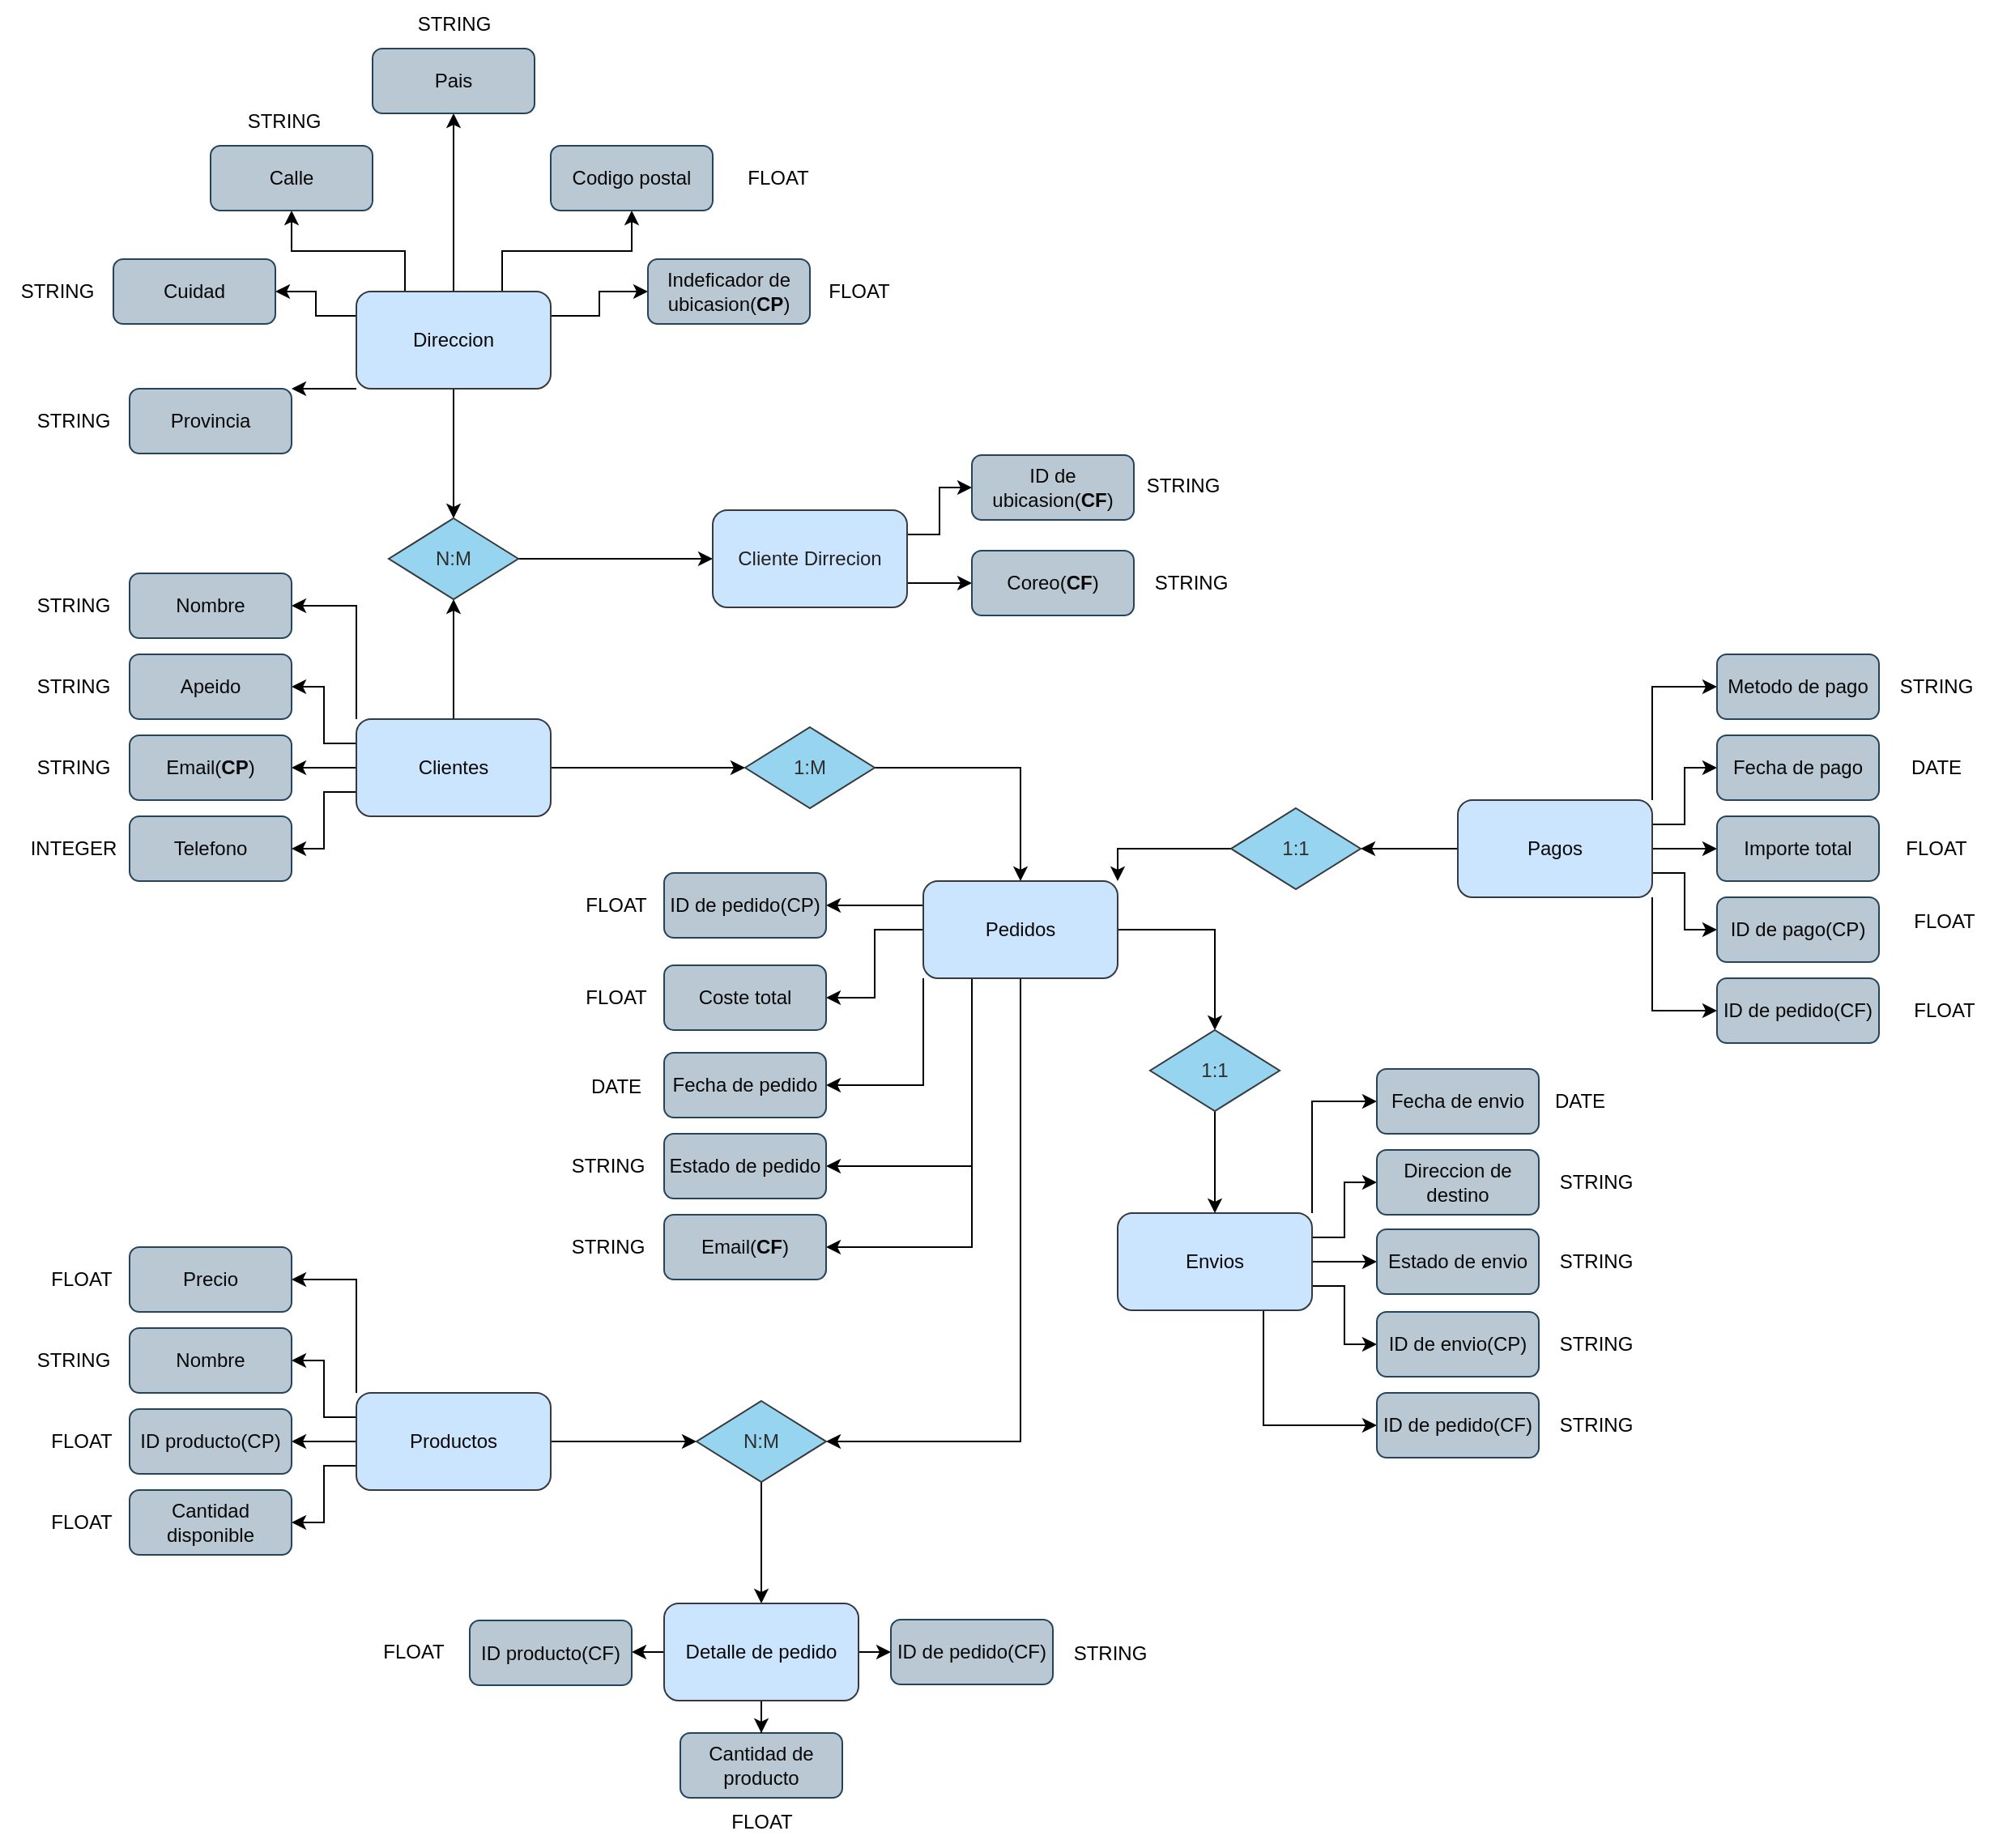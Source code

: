 <mxfile version="24.7.17" pages="2">
  <diagram name="Сторінка-1" id="YcviU12ONUWFd98bnwy8">
    <mxGraphModel dx="949" dy="613" grid="1" gridSize="10" guides="1" tooltips="1" connect="1" arrows="1" fold="1" page="0" pageScale="1" pageWidth="1169" pageHeight="827" background="none" math="0" shadow="0">
      <root>
        <mxCell id="0" />
        <mxCell id="1" parent="0" />
        <mxCell id="Gc6Ddn6f4hKdmATDfmQR-4" style="edgeStyle=orthogonalEdgeStyle;rounded=0;orthogonalLoop=1;jettySize=auto;html=1;exitX=0;exitY=0;exitDx=0;exitDy=0;entryX=1;entryY=0.5;entryDx=0;entryDy=0;" parent="1" source="tBjtUdw-oRDk83OBEwPI-1" target="tBjtUdw-oRDk83OBEwPI-3" edge="1">
          <mxGeometry relative="1" as="geometry" />
        </mxCell>
        <mxCell id="Gc6Ddn6f4hKdmATDfmQR-5" style="edgeStyle=orthogonalEdgeStyle;rounded=0;orthogonalLoop=1;jettySize=auto;html=1;exitX=0;exitY=0.25;exitDx=0;exitDy=0;entryX=1;entryY=0.5;entryDx=0;entryDy=0;" parent="1" source="tBjtUdw-oRDk83OBEwPI-1" target="tBjtUdw-oRDk83OBEwPI-4" edge="1">
          <mxGeometry relative="1" as="geometry" />
        </mxCell>
        <mxCell id="Gc6Ddn6f4hKdmATDfmQR-6" style="edgeStyle=orthogonalEdgeStyle;rounded=0;orthogonalLoop=1;jettySize=auto;html=1;exitX=0;exitY=0.5;exitDx=0;exitDy=0;entryX=1;entryY=0.5;entryDx=0;entryDy=0;" parent="1" source="tBjtUdw-oRDk83OBEwPI-1" target="tBjtUdw-oRDk83OBEwPI-5" edge="1">
          <mxGeometry relative="1" as="geometry" />
        </mxCell>
        <mxCell id="Gc6Ddn6f4hKdmATDfmQR-7" style="edgeStyle=orthogonalEdgeStyle;rounded=0;orthogonalLoop=1;jettySize=auto;html=1;exitX=0;exitY=0.75;exitDx=0;exitDy=0;entryX=1;entryY=0.5;entryDx=0;entryDy=0;" parent="1" source="tBjtUdw-oRDk83OBEwPI-1" target="tBjtUdw-oRDk83OBEwPI-6" edge="1">
          <mxGeometry relative="1" as="geometry" />
        </mxCell>
        <mxCell id="b6smYBve05bvsegUFSvh-19" style="edgeStyle=orthogonalEdgeStyle;rounded=0;orthogonalLoop=1;jettySize=auto;html=1;exitX=0.5;exitY=0;exitDx=0;exitDy=0;entryX=0.5;entryY=1;entryDx=0;entryDy=0;" parent="1" source="tBjtUdw-oRDk83OBEwPI-1" target="b6smYBve05bvsegUFSvh-7" edge="1">
          <mxGeometry relative="1" as="geometry" />
        </mxCell>
        <mxCell id="b6smYBve05bvsegUFSvh-23" style="edgeStyle=orthogonalEdgeStyle;rounded=0;orthogonalLoop=1;jettySize=auto;html=1;exitX=1;exitY=0.5;exitDx=0;exitDy=0;entryX=0;entryY=0.5;entryDx=0;entryDy=0;" parent="1" source="tBjtUdw-oRDk83OBEwPI-1" target="b6smYBve05bvsegUFSvh-22" edge="1">
          <mxGeometry relative="1" as="geometry" />
        </mxCell>
        <mxCell id="tBjtUdw-oRDk83OBEwPI-1" value="&lt;font color=&quot;#080808&quot;&gt;Clientes&lt;/font&gt;" style="rounded=1;whiteSpace=wrap;html=1;fillColor=#cce5ff;strokeColor=#36393d;" parent="1" vertex="1">
          <mxGeometry x="350" y="504" width="120" height="60" as="geometry" />
        </mxCell>
        <mxCell id="tBjtUdw-oRDk83OBEwPI-3" value="&lt;font color=&quot;#080808&quot;&gt;Nombre&lt;/font&gt;" style="rounded=1;whiteSpace=wrap;html=1;fillColor=#bac8d3;strokeColor=#23445d;" parent="1" vertex="1">
          <mxGeometry x="210" y="414" width="100" height="40" as="geometry" />
        </mxCell>
        <mxCell id="tBjtUdw-oRDk83OBEwPI-4" value="&lt;font color=&quot;#080808&quot;&gt;Apeido&lt;/font&gt;" style="rounded=1;whiteSpace=wrap;html=1;fillColor=#bac8d3;strokeColor=#23445d;" parent="1" vertex="1">
          <mxGeometry x="210" y="464" width="100" height="40" as="geometry" />
        </mxCell>
        <mxCell id="tBjtUdw-oRDk83OBEwPI-5" value="&lt;font color=&quot;#080808&quot;&gt;Email(&lt;b&gt;CP&lt;/b&gt;)&lt;/font&gt;" style="rounded=1;whiteSpace=wrap;html=1;fillColor=#bac8d3;strokeColor=#23445d;" parent="1" vertex="1">
          <mxGeometry x="210" y="514" width="100" height="40" as="geometry" />
        </mxCell>
        <mxCell id="tBjtUdw-oRDk83OBEwPI-6" value="&lt;font color=&quot;#080808&quot;&gt;Telefono&lt;/font&gt;" style="rounded=1;whiteSpace=wrap;html=1;fillColor=#bac8d3;strokeColor=#23445d;" parent="1" vertex="1">
          <mxGeometry x="210" y="564" width="100" height="40" as="geometry" />
        </mxCell>
        <mxCell id="b6smYBve05bvsegUFSvh-2" style="edgeStyle=orthogonalEdgeStyle;rounded=0;orthogonalLoop=1;jettySize=auto;html=1;exitX=1;exitY=0.25;exitDx=0;exitDy=0;" parent="1" source="tBjtUdw-oRDk83OBEwPI-8" target="1JHyzbKTiXLHwEU1_2PM-26" edge="1">
          <mxGeometry relative="1" as="geometry" />
        </mxCell>
        <mxCell id="b6smYBve05bvsegUFSvh-3" style="edgeStyle=orthogonalEdgeStyle;rounded=0;orthogonalLoop=1;jettySize=auto;html=1;exitX=0.75;exitY=0;exitDx=0;exitDy=0;" parent="1" source="tBjtUdw-oRDk83OBEwPI-8" target="tBjtUdw-oRDk83OBEwPI-13" edge="1">
          <mxGeometry relative="1" as="geometry" />
        </mxCell>
        <mxCell id="b6smYBve05bvsegUFSvh-4" style="edgeStyle=orthogonalEdgeStyle;rounded=0;orthogonalLoop=1;jettySize=auto;html=1;exitX=0.5;exitY=0;exitDx=0;exitDy=0;" parent="1" source="tBjtUdw-oRDk83OBEwPI-8" target="tBjtUdw-oRDk83OBEwPI-12" edge="1">
          <mxGeometry relative="1" as="geometry" />
        </mxCell>
        <mxCell id="b6smYBve05bvsegUFSvh-5" style="edgeStyle=orthogonalEdgeStyle;rounded=0;orthogonalLoop=1;jettySize=auto;html=1;exitX=0.25;exitY=0;exitDx=0;exitDy=0;" parent="1" source="tBjtUdw-oRDk83OBEwPI-8" target="tBjtUdw-oRDk83OBEwPI-9" edge="1">
          <mxGeometry relative="1" as="geometry" />
        </mxCell>
        <mxCell id="b6smYBve05bvsegUFSvh-6" style="edgeStyle=orthogonalEdgeStyle;rounded=0;orthogonalLoop=1;jettySize=auto;html=1;exitX=0;exitY=0.25;exitDx=0;exitDy=0;" parent="1" source="tBjtUdw-oRDk83OBEwPI-8" target="tBjtUdw-oRDk83OBEwPI-10" edge="1">
          <mxGeometry relative="1" as="geometry" />
        </mxCell>
        <mxCell id="b6smYBve05bvsegUFSvh-8" style="edgeStyle=orthogonalEdgeStyle;rounded=0;orthogonalLoop=1;jettySize=auto;html=1;exitX=0.5;exitY=1;exitDx=0;exitDy=0;entryX=0.5;entryY=0;entryDx=0;entryDy=0;" parent="1" source="tBjtUdw-oRDk83OBEwPI-8" target="b6smYBve05bvsegUFSvh-7" edge="1">
          <mxGeometry relative="1" as="geometry" />
        </mxCell>
        <mxCell id="3BT9YpwEHKulYjGDF5Fj-18" style="edgeStyle=orthogonalEdgeStyle;rounded=0;orthogonalLoop=1;jettySize=auto;html=1;exitX=0;exitY=1;exitDx=0;exitDy=0;entryX=1;entryY=0;entryDx=0;entryDy=0;" parent="1" source="tBjtUdw-oRDk83OBEwPI-8" target="tBjtUdw-oRDk83OBEwPI-11" edge="1">
          <mxGeometry relative="1" as="geometry">
            <Array as="points">
              <mxPoint x="320" y="300" />
              <mxPoint x="320" y="300" />
            </Array>
          </mxGeometry>
        </mxCell>
        <mxCell id="tBjtUdw-oRDk83OBEwPI-8" value="&lt;font color=&quot;#080808&quot;&gt;Direccion&lt;/font&gt;" style="rounded=1;whiteSpace=wrap;html=1;fillColor=#cce5ff;strokeColor=#36393d;" parent="1" vertex="1">
          <mxGeometry x="350" y="240" width="120" height="60" as="geometry" />
        </mxCell>
        <mxCell id="tBjtUdw-oRDk83OBEwPI-9" value="&lt;font color=&quot;#080808&quot;&gt;Calle&lt;/font&gt;" style="rounded=1;whiteSpace=wrap;html=1;fillColor=#bac8d3;strokeColor=#23445d;" parent="1" vertex="1">
          <mxGeometry x="260" y="150" width="100" height="40" as="geometry" />
        </mxCell>
        <mxCell id="tBjtUdw-oRDk83OBEwPI-10" value="&lt;font color=&quot;#080808&quot;&gt;Cuidad&lt;/font&gt;" style="rounded=1;whiteSpace=wrap;html=1;fillColor=#bac8d3;strokeColor=#23445d;" parent="1" vertex="1">
          <mxGeometry x="200" y="220" width="100" height="40" as="geometry" />
        </mxCell>
        <mxCell id="tBjtUdw-oRDk83OBEwPI-11" value="&lt;font color=&quot;#080808&quot;&gt;Provincia&lt;/font&gt;" style="rounded=1;whiteSpace=wrap;html=1;fillColor=#bac8d3;strokeColor=#23445d;" parent="1" vertex="1">
          <mxGeometry x="210" y="300" width="100" height="40" as="geometry" />
        </mxCell>
        <mxCell id="tBjtUdw-oRDk83OBEwPI-12" value="&lt;font color=&quot;#080808&quot;&gt;Pais&lt;/font&gt;" style="rounded=1;whiteSpace=wrap;html=1;fillColor=#bac8d3;strokeColor=#23445d;" parent="1" vertex="1">
          <mxGeometry x="360" y="90" width="100" height="40" as="geometry" />
        </mxCell>
        <mxCell id="tBjtUdw-oRDk83OBEwPI-13" value="&lt;font color=&quot;#080808&quot;&gt;Codigo postal&lt;/font&gt;" style="rounded=1;whiteSpace=wrap;html=1;fillColor=#bac8d3;strokeColor=#23445d;" parent="1" vertex="1">
          <mxGeometry x="470" y="150" width="100" height="40" as="geometry" />
        </mxCell>
        <mxCell id="Gc6Ddn6f4hKdmATDfmQR-21" style="edgeStyle=orthogonalEdgeStyle;rounded=0;orthogonalLoop=1;jettySize=auto;html=1;exitX=0;exitY=0;exitDx=0;exitDy=0;entryX=1;entryY=0.5;entryDx=0;entryDy=0;" parent="1" source="tBjtUdw-oRDk83OBEwPI-14" target="tBjtUdw-oRDk83OBEwPI-15" edge="1">
          <mxGeometry relative="1" as="geometry" />
        </mxCell>
        <mxCell id="Gc6Ddn6f4hKdmATDfmQR-22" style="edgeStyle=orthogonalEdgeStyle;rounded=0;orthogonalLoop=1;jettySize=auto;html=1;exitX=0;exitY=0.25;exitDx=0;exitDy=0;entryX=1;entryY=0.5;entryDx=0;entryDy=0;" parent="1" source="tBjtUdw-oRDk83OBEwPI-14" target="tBjtUdw-oRDk83OBEwPI-16" edge="1">
          <mxGeometry relative="1" as="geometry" />
        </mxCell>
        <mxCell id="Gc6Ddn6f4hKdmATDfmQR-23" style="edgeStyle=orthogonalEdgeStyle;rounded=0;orthogonalLoop=1;jettySize=auto;html=1;exitX=0;exitY=0.5;exitDx=0;exitDy=0;entryX=1;entryY=0.5;entryDx=0;entryDy=0;" parent="1" source="tBjtUdw-oRDk83OBEwPI-14" target="tBjtUdw-oRDk83OBEwPI-17" edge="1">
          <mxGeometry relative="1" as="geometry" />
        </mxCell>
        <mxCell id="Gc6Ddn6f4hKdmATDfmQR-24" style="edgeStyle=orthogonalEdgeStyle;rounded=0;orthogonalLoop=1;jettySize=auto;html=1;exitX=0;exitY=0.75;exitDx=0;exitDy=0;entryX=1;entryY=0.5;entryDx=0;entryDy=0;" parent="1" source="tBjtUdw-oRDk83OBEwPI-14" target="tBjtUdw-oRDk83OBEwPI-18" edge="1">
          <mxGeometry relative="1" as="geometry" />
        </mxCell>
        <mxCell id="b6smYBve05bvsegUFSvh-16" style="edgeStyle=orthogonalEdgeStyle;rounded=0;orthogonalLoop=1;jettySize=auto;html=1;exitX=1;exitY=0.5;exitDx=0;exitDy=0;entryX=0;entryY=0.5;entryDx=0;entryDy=0;" parent="1" source="tBjtUdw-oRDk83OBEwPI-14" target="b6smYBve05bvsegUFSvh-15" edge="1">
          <mxGeometry relative="1" as="geometry" />
        </mxCell>
        <mxCell id="tBjtUdw-oRDk83OBEwPI-14" value="&lt;font color=&quot;#080808&quot;&gt;Productos&lt;/font&gt;" style="rounded=1;whiteSpace=wrap;html=1;fillColor=#cce5ff;strokeColor=#36393d;" parent="1" vertex="1">
          <mxGeometry x="350" y="920" width="120" height="60" as="geometry" />
        </mxCell>
        <mxCell id="tBjtUdw-oRDk83OBEwPI-15" value="&lt;font color=&quot;#080808&quot;&gt;Precio&lt;/font&gt;" style="rounded=1;whiteSpace=wrap;html=1;fillColor=#bac8d3;strokeColor=#23445d;" parent="1" vertex="1">
          <mxGeometry x="210" y="830" width="100" height="40" as="geometry" />
        </mxCell>
        <mxCell id="tBjtUdw-oRDk83OBEwPI-16" value="&lt;font color=&quot;#080808&quot;&gt;Nombre&lt;/font&gt;" style="rounded=1;whiteSpace=wrap;html=1;fillColor=#bac8d3;strokeColor=#23445d;" parent="1" vertex="1">
          <mxGeometry x="210" y="880" width="100" height="40" as="geometry" />
        </mxCell>
        <mxCell id="tBjtUdw-oRDk83OBEwPI-17" value="&lt;font color=&quot;#080808&quot;&gt;ID producto(CP)&lt;/font&gt;" style="rounded=1;whiteSpace=wrap;html=1;fillColor=#bac8d3;strokeColor=#23445d;" parent="1" vertex="1">
          <mxGeometry x="210" y="930" width="100" height="40" as="geometry" />
        </mxCell>
        <mxCell id="tBjtUdw-oRDk83OBEwPI-18" value="&lt;font color=&quot;#080808&quot;&gt;Cantidad disponible&lt;/font&gt;" style="rounded=1;whiteSpace=wrap;html=1;fillColor=#bac8d3;strokeColor=#23445d;" parent="1" vertex="1">
          <mxGeometry x="210" y="980" width="100" height="40" as="geometry" />
        </mxCell>
        <mxCell id="Gc6Ddn6f4hKdmATDfmQR-17" style="edgeStyle=orthogonalEdgeStyle;rounded=0;orthogonalLoop=1;jettySize=auto;html=1;exitX=1;exitY=0;exitDx=0;exitDy=0;entryX=0;entryY=0.5;entryDx=0;entryDy=0;" parent="1" source="tBjtUdw-oRDk83OBEwPI-20" target="tBjtUdw-oRDk83OBEwPI-21" edge="1">
          <mxGeometry relative="1" as="geometry" />
        </mxCell>
        <mxCell id="Gc6Ddn6f4hKdmATDfmQR-18" style="edgeStyle=orthogonalEdgeStyle;rounded=0;orthogonalLoop=1;jettySize=auto;html=1;exitX=1;exitY=0.25;exitDx=0;exitDy=0;entryX=0;entryY=0.5;entryDx=0;entryDy=0;" parent="1" source="tBjtUdw-oRDk83OBEwPI-20" target="tBjtUdw-oRDk83OBEwPI-22" edge="1">
          <mxGeometry relative="1" as="geometry" />
        </mxCell>
        <mxCell id="Gc6Ddn6f4hKdmATDfmQR-19" style="edgeStyle=orthogonalEdgeStyle;rounded=0;orthogonalLoop=1;jettySize=auto;html=1;exitX=1;exitY=0.5;exitDx=0;exitDy=0;entryX=0;entryY=0.5;entryDx=0;entryDy=0;" parent="1" source="tBjtUdw-oRDk83OBEwPI-20" target="tBjtUdw-oRDk83OBEwPI-23" edge="1">
          <mxGeometry relative="1" as="geometry" />
        </mxCell>
        <mxCell id="Gc6Ddn6f4hKdmATDfmQR-20" style="edgeStyle=orthogonalEdgeStyle;rounded=0;orthogonalLoop=1;jettySize=auto;html=1;exitX=1;exitY=0.75;exitDx=0;exitDy=0;entryX=0;entryY=0.5;entryDx=0;entryDy=0;" parent="1" source="tBjtUdw-oRDk83OBEwPI-20" target="tBjtUdw-oRDk83OBEwPI-24" edge="1">
          <mxGeometry relative="1" as="geometry" />
        </mxCell>
        <mxCell id="b6smYBve05bvsegUFSvh-13" style="edgeStyle=orthogonalEdgeStyle;rounded=0;orthogonalLoop=1;jettySize=auto;html=1;exitX=0;exitY=0.5;exitDx=0;exitDy=0;entryX=1;entryY=0.5;entryDx=0;entryDy=0;" parent="1" source="tBjtUdw-oRDk83OBEwPI-20" target="b6smYBve05bvsegUFSvh-12" edge="1">
          <mxGeometry relative="1" as="geometry" />
        </mxCell>
        <mxCell id="3BT9YpwEHKulYjGDF5Fj-12" style="edgeStyle=orthogonalEdgeStyle;rounded=0;orthogonalLoop=1;jettySize=auto;html=1;exitX=1;exitY=1;exitDx=0;exitDy=0;entryX=0;entryY=0.5;entryDx=0;entryDy=0;" parent="1" source="tBjtUdw-oRDk83OBEwPI-20" target="3BT9YpwEHKulYjGDF5Fj-11" edge="1">
          <mxGeometry relative="1" as="geometry" />
        </mxCell>
        <mxCell id="tBjtUdw-oRDk83OBEwPI-20" value="&lt;font color=&quot;#080808&quot;&gt;Pagos&lt;/font&gt;" style="rounded=1;whiteSpace=wrap;html=1;fillColor=#cce5ff;strokeColor=#36393d;" parent="1" vertex="1">
          <mxGeometry x="1030" y="554" width="120" height="60" as="geometry" />
        </mxCell>
        <mxCell id="tBjtUdw-oRDk83OBEwPI-21" value="&lt;font color=&quot;#080808&quot;&gt;Metodo de pago&lt;/font&gt;" style="rounded=1;whiteSpace=wrap;html=1;fillColor=#bac8d3;strokeColor=#23445d;" parent="1" vertex="1">
          <mxGeometry x="1190" y="464" width="100" height="40" as="geometry" />
        </mxCell>
        <mxCell id="tBjtUdw-oRDk83OBEwPI-22" value="&lt;font color=&quot;#080808&quot;&gt;Fecha de pago&lt;/font&gt;" style="rounded=1;whiteSpace=wrap;html=1;fillColor=#bac8d3;strokeColor=#23445d;" parent="1" vertex="1">
          <mxGeometry x="1190" y="514" width="100" height="40" as="geometry" />
        </mxCell>
        <mxCell id="tBjtUdw-oRDk83OBEwPI-23" value="&lt;font color=&quot;#080808&quot;&gt;Importe total&lt;/font&gt;" style="rounded=1;whiteSpace=wrap;html=1;fillColor=#bac8d3;strokeColor=#23445d;" parent="1" vertex="1">
          <mxGeometry x="1190" y="564" width="100" height="40" as="geometry" />
        </mxCell>
        <mxCell id="tBjtUdw-oRDk83OBEwPI-24" value="&lt;font color=&quot;#080808&quot;&gt;ID de pago(CP)&lt;/font&gt;" style="rounded=1;whiteSpace=wrap;html=1;fillColor=#bac8d3;strokeColor=#23445d;" parent="1" vertex="1">
          <mxGeometry x="1190" y="614" width="100" height="40" as="geometry" />
        </mxCell>
        <mxCell id="3BT9YpwEHKulYjGDF5Fj-1" style="edgeStyle=orthogonalEdgeStyle;rounded=0;orthogonalLoop=1;jettySize=auto;html=1;exitX=1;exitY=0.5;exitDx=0;exitDy=0;" parent="1" source="tBjtUdw-oRDk83OBEwPI-26" target="tBjtUdw-oRDk83OBEwPI-29" edge="1">
          <mxGeometry relative="1" as="geometry" />
        </mxCell>
        <mxCell id="3BT9YpwEHKulYjGDF5Fj-2" style="edgeStyle=orthogonalEdgeStyle;rounded=0;orthogonalLoop=1;jettySize=auto;html=1;exitX=1;exitY=0.25;exitDx=0;exitDy=0;" parent="1" source="tBjtUdw-oRDk83OBEwPI-26" target="tBjtUdw-oRDk83OBEwPI-28" edge="1">
          <mxGeometry relative="1" as="geometry" />
        </mxCell>
        <mxCell id="3BT9YpwEHKulYjGDF5Fj-3" style="edgeStyle=orthogonalEdgeStyle;rounded=0;orthogonalLoop=1;jettySize=auto;html=1;exitX=1;exitY=0;exitDx=0;exitDy=0;entryX=0;entryY=0.5;entryDx=0;entryDy=0;" parent="1" source="tBjtUdw-oRDk83OBEwPI-26" target="tBjtUdw-oRDk83OBEwPI-27" edge="1">
          <mxGeometry relative="1" as="geometry" />
        </mxCell>
        <mxCell id="3BT9YpwEHKulYjGDF5Fj-4" style="edgeStyle=orthogonalEdgeStyle;rounded=0;orthogonalLoop=1;jettySize=auto;html=1;exitX=1;exitY=0.75;exitDx=0;exitDy=0;entryX=0;entryY=0.5;entryDx=0;entryDy=0;" parent="1" source="tBjtUdw-oRDk83OBEwPI-26" target="tBjtUdw-oRDk83OBEwPI-30" edge="1">
          <mxGeometry relative="1" as="geometry" />
        </mxCell>
        <mxCell id="3BT9YpwEHKulYjGDF5Fj-14" style="edgeStyle=orthogonalEdgeStyle;rounded=0;orthogonalLoop=1;jettySize=auto;html=1;exitX=0.75;exitY=1;exitDx=0;exitDy=0;entryX=0;entryY=0.5;entryDx=0;entryDy=0;" parent="1" source="tBjtUdw-oRDk83OBEwPI-26" target="3BT9YpwEHKulYjGDF5Fj-13" edge="1">
          <mxGeometry relative="1" as="geometry" />
        </mxCell>
        <mxCell id="tBjtUdw-oRDk83OBEwPI-26" value="&lt;font color=&quot;#080808&quot;&gt;Envios&lt;/font&gt;" style="rounded=1;whiteSpace=wrap;html=1;fillColor=#cce5ff;strokeColor=#36393d;" parent="1" vertex="1">
          <mxGeometry x="820" y="809" width="120" height="60" as="geometry" />
        </mxCell>
        <mxCell id="tBjtUdw-oRDk83OBEwPI-27" value="&lt;font color=&quot;#080808&quot;&gt;Fecha de envio&lt;/font&gt;" style="rounded=1;whiteSpace=wrap;html=1;fillColor=#bac8d3;strokeColor=#23445d;" parent="1" vertex="1">
          <mxGeometry x="980" y="720" width="100" height="40" as="geometry" />
        </mxCell>
        <mxCell id="tBjtUdw-oRDk83OBEwPI-28" value="&lt;font color=&quot;#080808&quot;&gt;Direccion de destino&lt;/font&gt;" style="rounded=1;whiteSpace=wrap;html=1;fillColor=#bac8d3;strokeColor=#23445d;" parent="1" vertex="1">
          <mxGeometry x="980" y="770" width="100" height="40" as="geometry" />
        </mxCell>
        <mxCell id="tBjtUdw-oRDk83OBEwPI-29" value="&lt;font color=&quot;#080808&quot;&gt;Estado de envio&lt;/font&gt;" style="rounded=1;whiteSpace=wrap;html=1;fillColor=#bac8d3;strokeColor=#23445d;" parent="1" vertex="1">
          <mxGeometry x="980" y="819" width="100" height="40" as="geometry" />
        </mxCell>
        <mxCell id="tBjtUdw-oRDk83OBEwPI-30" value="&lt;font color=&quot;#080808&quot;&gt;ID de envio(CP)&lt;/font&gt;" style="rounded=1;whiteSpace=wrap;html=1;fillColor=#bac8d3;strokeColor=#23445d;" parent="1" vertex="1">
          <mxGeometry x="980" y="870" width="100" height="40" as="geometry" />
        </mxCell>
        <mxCell id="1JHyzbKTiXLHwEU1_2PM-26" value="&lt;font color=&quot;#080808&quot;&gt;Indeficador de ubicasion(&lt;b&gt;CP&lt;/b&gt;)&lt;/font&gt;" style="rounded=1;whiteSpace=wrap;html=1;fillColor=#bac8d3;strokeColor=#23445d;" parent="1" vertex="1">
          <mxGeometry x="530" y="220" width="100" height="40" as="geometry" />
        </mxCell>
        <mxCell id="b6smYBve05bvsegUFSvh-36" style="edgeStyle=orthogonalEdgeStyle;rounded=0;orthogonalLoop=1;jettySize=auto;html=1;exitX=1;exitY=0.5;exitDx=0;exitDy=0;entryX=0;entryY=0.5;entryDx=0;entryDy=0;" parent="1" source="b6smYBve05bvsegUFSvh-7" target="b6smYBve05bvsegUFSvh-35" edge="1">
          <mxGeometry relative="1" as="geometry" />
        </mxCell>
        <mxCell id="b6smYBve05bvsegUFSvh-7" value="&lt;font color=&quot;#2e2e2e&quot;&gt;N:M&lt;/font&gt;" style="rhombus;whiteSpace=wrap;html=1;fillColor=#97D4EF;strokeColor=#36393D;fontColor=#ffffff;" parent="1" vertex="1">
          <mxGeometry x="370" y="380" width="80" height="50" as="geometry" />
        </mxCell>
        <mxCell id="b6smYBve05bvsegUFSvh-27" style="edgeStyle=orthogonalEdgeStyle;rounded=0;orthogonalLoop=1;jettySize=auto;html=1;exitX=1;exitY=0.5;exitDx=0;exitDy=0;" parent="1" source="b6smYBve05bvsegUFSvh-11" target="b6smYBve05bvsegUFSvh-26" edge="1">
          <mxGeometry relative="1" as="geometry" />
        </mxCell>
        <mxCell id="b6smYBve05bvsegUFSvh-32" style="edgeStyle=orthogonalEdgeStyle;rounded=0;orthogonalLoop=1;jettySize=auto;html=1;exitX=0;exitY=0.25;exitDx=0;exitDy=0;entryX=1;entryY=0.5;entryDx=0;entryDy=0;" parent="1" source="b6smYBve05bvsegUFSvh-11" target="b6smYBve05bvsegUFSvh-29" edge="1">
          <mxGeometry relative="1" as="geometry" />
        </mxCell>
        <mxCell id="b6smYBve05bvsegUFSvh-33" style="edgeStyle=orthogonalEdgeStyle;rounded=0;orthogonalLoop=1;jettySize=auto;html=1;exitX=0;exitY=0.5;exitDx=0;exitDy=0;entryX=1;entryY=0.5;entryDx=0;entryDy=0;" parent="1" source="b6smYBve05bvsegUFSvh-11" target="b6smYBve05bvsegUFSvh-30" edge="1">
          <mxGeometry relative="1" as="geometry" />
        </mxCell>
        <mxCell id="Bf_1WFglNp8xgroBq9bN-1" style="edgeStyle=orthogonalEdgeStyle;rounded=0;orthogonalLoop=1;jettySize=auto;html=1;exitX=0.5;exitY=1;exitDx=0;exitDy=0;entryX=1;entryY=0.5;entryDx=0;entryDy=0;" parent="1" source="b6smYBve05bvsegUFSvh-11" target="b6smYBve05bvsegUFSvh-15" edge="1">
          <mxGeometry relative="1" as="geometry" />
        </mxCell>
        <mxCell id="Bf_1WFglNp8xgroBq9bN-10" style="edgeStyle=orthogonalEdgeStyle;rounded=0;orthogonalLoop=1;jettySize=auto;html=1;exitX=0;exitY=1;exitDx=0;exitDy=0;entryX=1;entryY=0.5;entryDx=0;entryDy=0;" parent="1" source="b6smYBve05bvsegUFSvh-11" target="Bf_1WFglNp8xgroBq9bN-9" edge="1">
          <mxGeometry relative="1" as="geometry" />
        </mxCell>
        <mxCell id="3BT9YpwEHKulYjGDF5Fj-8" style="edgeStyle=orthogonalEdgeStyle;rounded=0;orthogonalLoop=1;jettySize=auto;html=1;exitX=0.25;exitY=1;exitDx=0;exitDy=0;entryX=1;entryY=0.5;entryDx=0;entryDy=0;" parent="1" source="b6smYBve05bvsegUFSvh-11" target="3BT9YpwEHKulYjGDF5Fj-7" edge="1">
          <mxGeometry relative="1" as="geometry" />
        </mxCell>
        <mxCell id="3BT9YpwEHKulYjGDF5Fj-10" style="edgeStyle=orthogonalEdgeStyle;rounded=0;orthogonalLoop=1;jettySize=auto;html=1;exitX=0.25;exitY=1;exitDx=0;exitDy=0;entryX=1;entryY=0.5;entryDx=0;entryDy=0;" parent="1" source="b6smYBve05bvsegUFSvh-11" target="3BT9YpwEHKulYjGDF5Fj-9" edge="1">
          <mxGeometry relative="1" as="geometry" />
        </mxCell>
        <mxCell id="b6smYBve05bvsegUFSvh-11" value="&lt;font color=&quot;#080808&quot;&gt;Pedidos&lt;/font&gt;" style="rounded=1;whiteSpace=wrap;html=1;fillColor=#cce5ff;strokeColor=#36393d;" parent="1" vertex="1">
          <mxGeometry x="700" y="604" width="120" height="60" as="geometry" />
        </mxCell>
        <mxCell id="Bf_1WFglNp8xgroBq9bN-11" style="edgeStyle=orthogonalEdgeStyle;rounded=0;orthogonalLoop=1;jettySize=auto;html=1;exitX=0;exitY=0.5;exitDx=0;exitDy=0;entryX=1;entryY=0;entryDx=0;entryDy=0;" parent="1" source="b6smYBve05bvsegUFSvh-12" target="b6smYBve05bvsegUFSvh-11" edge="1">
          <mxGeometry relative="1" as="geometry" />
        </mxCell>
        <mxCell id="b6smYBve05bvsegUFSvh-12" value="&lt;font color=&quot;#2e2e2e&quot;&gt;1:1&lt;/font&gt;" style="rhombus;whiteSpace=wrap;html=1;fillColor=#97D4EF;strokeColor=#36393D;fontColor=#ffffff;" parent="1" vertex="1">
          <mxGeometry x="890" y="559" width="80" height="50" as="geometry" />
        </mxCell>
        <mxCell id="Bf_1WFglNp8xgroBq9bN-3" style="edgeStyle=orthogonalEdgeStyle;rounded=0;orthogonalLoop=1;jettySize=auto;html=1;exitX=0.5;exitY=1;exitDx=0;exitDy=0;" parent="1" source="b6smYBve05bvsegUFSvh-15" target="Bf_1WFglNp8xgroBq9bN-2" edge="1">
          <mxGeometry relative="1" as="geometry" />
        </mxCell>
        <mxCell id="b6smYBve05bvsegUFSvh-15" value="&lt;font color=&quot;#2e2e2e&quot;&gt;N:M&lt;/font&gt;" style="rhombus;whiteSpace=wrap;html=1;fillColor=#97D4EF;strokeColor=#36393D;fontColor=#ffffff;" parent="1" vertex="1">
          <mxGeometry x="560" y="925" width="80" height="50" as="geometry" />
        </mxCell>
        <mxCell id="b6smYBve05bvsegUFSvh-24" style="edgeStyle=orthogonalEdgeStyle;rounded=0;orthogonalLoop=1;jettySize=auto;html=1;exitX=1;exitY=0.5;exitDx=0;exitDy=0;" parent="1" source="b6smYBve05bvsegUFSvh-22" target="b6smYBve05bvsegUFSvh-11" edge="1">
          <mxGeometry relative="1" as="geometry" />
        </mxCell>
        <mxCell id="b6smYBve05bvsegUFSvh-22" value="&lt;font color=&quot;#2e2e2e&quot;&gt;1:M&lt;/font&gt;" style="rhombus;whiteSpace=wrap;html=1;fillColor=#97D4EF;strokeColor=#36393D;fontColor=#ffffff;" parent="1" vertex="1">
          <mxGeometry x="590" y="509" width="80" height="50" as="geometry" />
        </mxCell>
        <mxCell id="b6smYBve05bvsegUFSvh-28" style="edgeStyle=orthogonalEdgeStyle;rounded=0;orthogonalLoop=1;jettySize=auto;html=1;exitX=0.5;exitY=1;exitDx=0;exitDy=0;" parent="1" source="b6smYBve05bvsegUFSvh-26" target="tBjtUdw-oRDk83OBEwPI-26" edge="1">
          <mxGeometry relative="1" as="geometry" />
        </mxCell>
        <mxCell id="b6smYBve05bvsegUFSvh-26" value="&lt;font color=&quot;#2e2e2e&quot;&gt;1:1&lt;/font&gt;" style="rhombus;whiteSpace=wrap;html=1;fillColor=#97D4EF;strokeColor=#36393D;fontColor=#ffffff;" parent="1" vertex="1">
          <mxGeometry x="840" y="696" width="80" height="50" as="geometry" />
        </mxCell>
        <mxCell id="b6smYBve05bvsegUFSvh-29" value="&lt;font color=&quot;#080808&quot;&gt;ID de pedido(CP)&lt;/font&gt;" style="rounded=1;whiteSpace=wrap;html=1;fillColor=#bac8d3;strokeColor=#23445d;" parent="1" vertex="1">
          <mxGeometry x="540" y="599" width="100" height="40" as="geometry" />
        </mxCell>
        <mxCell id="b6smYBve05bvsegUFSvh-30" value="&lt;font color=&quot;#080808&quot;&gt;Coste total&lt;/font&gt;" style="rounded=1;whiteSpace=wrap;html=1;fillColor=#bac8d3;strokeColor=#23445d;" parent="1" vertex="1">
          <mxGeometry x="540" y="656" width="100" height="40" as="geometry" />
        </mxCell>
        <mxCell id="b6smYBve05bvsegUFSvh-31" value="&lt;font color=&quot;#080808&quot;&gt;Cantidad de producto&lt;/font&gt;" style="rounded=1;whiteSpace=wrap;html=1;fillColor=#bac8d3;strokeColor=#23445d;" parent="1" vertex="1">
          <mxGeometry x="550" y="1130" width="100" height="40" as="geometry" />
        </mxCell>
        <mxCell id="b6smYBve05bvsegUFSvh-39" style="edgeStyle=orthogonalEdgeStyle;rounded=0;orthogonalLoop=1;jettySize=auto;html=1;exitX=1;exitY=0.25;exitDx=0;exitDy=0;entryX=0;entryY=0.5;entryDx=0;entryDy=0;" parent="1" source="b6smYBve05bvsegUFSvh-35" target="b6smYBve05bvsegUFSvh-37" edge="1">
          <mxGeometry relative="1" as="geometry" />
        </mxCell>
        <mxCell id="b6smYBve05bvsegUFSvh-40" style="edgeStyle=orthogonalEdgeStyle;rounded=0;orthogonalLoop=1;jettySize=auto;html=1;exitX=1;exitY=0.75;exitDx=0;exitDy=0;" parent="1" source="b6smYBve05bvsegUFSvh-35" target="b6smYBve05bvsegUFSvh-38" edge="1">
          <mxGeometry relative="1" as="geometry" />
        </mxCell>
        <mxCell id="b6smYBve05bvsegUFSvh-35" value="&lt;font color=&quot;#212121&quot;&gt;Cliente Dirrecion&lt;/font&gt;" style="rounded=1;whiteSpace=wrap;html=1;fillColor=#cce5ff;strokeColor=#36393d;" parent="1" vertex="1">
          <mxGeometry x="570" y="375" width="120" height="60" as="geometry" />
        </mxCell>
        <mxCell id="b6smYBve05bvsegUFSvh-37" value="&lt;font color=&quot;#080808&quot;&gt;ID de ubicasion(&lt;b&gt;CF&lt;/b&gt;)&lt;/font&gt;" style="rounded=1;whiteSpace=wrap;html=1;fillColor=#bac8d3;strokeColor=#23445d;" parent="1" vertex="1">
          <mxGeometry x="730" y="341" width="100" height="40" as="geometry" />
        </mxCell>
        <mxCell id="b6smYBve05bvsegUFSvh-38" value="&lt;font color=&quot;#080808&quot;&gt;Coreo(&lt;b&gt;CF&lt;/b&gt;)&lt;/font&gt;" style="rounded=1;whiteSpace=wrap;html=1;fillColor=#bac8d3;strokeColor=#23445d;" parent="1" vertex="1">
          <mxGeometry x="730" y="400" width="100" height="40" as="geometry" />
        </mxCell>
        <mxCell id="Bf_1WFglNp8xgroBq9bN-8" style="edgeStyle=orthogonalEdgeStyle;rounded=0;orthogonalLoop=1;jettySize=auto;html=1;exitX=0.5;exitY=1;exitDx=0;exitDy=0;" parent="1" source="Bf_1WFglNp8xgroBq9bN-2" target="b6smYBve05bvsegUFSvh-31" edge="1">
          <mxGeometry relative="1" as="geometry" />
        </mxCell>
        <mxCell id="3BT9YpwEHKulYjGDF5Fj-16" style="edgeStyle=orthogonalEdgeStyle;rounded=0;orthogonalLoop=1;jettySize=auto;html=1;exitX=1;exitY=0.5;exitDx=0;exitDy=0;entryX=0;entryY=0.5;entryDx=0;entryDy=0;" parent="1" source="Bf_1WFglNp8xgroBq9bN-2" target="Bf_1WFglNp8xgroBq9bN-5" edge="1">
          <mxGeometry relative="1" as="geometry" />
        </mxCell>
        <mxCell id="3BT9YpwEHKulYjGDF5Fj-17" style="edgeStyle=orthogonalEdgeStyle;rounded=0;orthogonalLoop=1;jettySize=auto;html=1;exitX=0;exitY=0.5;exitDx=0;exitDy=0;entryX=1;entryY=0.5;entryDx=0;entryDy=0;" parent="1" source="Bf_1WFglNp8xgroBq9bN-2" target="Bf_1WFglNp8xgroBq9bN-4" edge="1">
          <mxGeometry relative="1" as="geometry" />
        </mxCell>
        <mxCell id="Bf_1WFglNp8xgroBq9bN-2" value="&lt;font color=&quot;#080808&quot;&gt;Detalle de pedido&lt;/font&gt;" style="rounded=1;whiteSpace=wrap;html=1;fillColor=#cce5ff;strokeColor=#36393d;" parent="1" vertex="1">
          <mxGeometry x="540" y="1050" width="120" height="60" as="geometry" />
        </mxCell>
        <mxCell id="Bf_1WFglNp8xgroBq9bN-4" value="&lt;font color=&quot;#080808&quot;&gt;ID producto(CF)&lt;/font&gt;" style="rounded=1;whiteSpace=wrap;html=1;fillColor=#bac8d3;strokeColor=#23445d;" parent="1" vertex="1">
          <mxGeometry x="420" y="1060.5" width="100" height="40" as="geometry" />
        </mxCell>
        <mxCell id="Bf_1WFglNp8xgroBq9bN-5" value="&lt;font color=&quot;#080808&quot;&gt;ID de pedido(CF)&lt;/font&gt;" style="rounded=1;whiteSpace=wrap;html=1;fillColor=#bac8d3;strokeColor=#23445d;" parent="1" vertex="1">
          <mxGeometry x="680" y="1060" width="100" height="40" as="geometry" />
        </mxCell>
        <mxCell id="Bf_1WFglNp8xgroBq9bN-9" value="&lt;font color=&quot;#080808&quot;&gt;Fecha de pedido&lt;/font&gt;" style="rounded=1;whiteSpace=wrap;html=1;fillColor=#bac8d3;strokeColor=#23445d;" parent="1" vertex="1">
          <mxGeometry x="540" y="710" width="100" height="40" as="geometry" />
        </mxCell>
        <mxCell id="3BT9YpwEHKulYjGDF5Fj-7" value="&lt;font color=&quot;#080808&quot;&gt;Estado de pedido&lt;/font&gt;" style="rounded=1;whiteSpace=wrap;html=1;fillColor=#bac8d3;strokeColor=#23445d;" parent="1" vertex="1">
          <mxGeometry x="540" y="760" width="100" height="40" as="geometry" />
        </mxCell>
        <mxCell id="3BT9YpwEHKulYjGDF5Fj-9" value="&lt;font color=&quot;#080808&quot;&gt;Email(&lt;b&gt;CF&lt;/b&gt;)&lt;/font&gt;" style="rounded=1;whiteSpace=wrap;html=1;fillColor=#bac8d3;strokeColor=#23445d;" parent="1" vertex="1">
          <mxGeometry x="540" y="810" width="100" height="40" as="geometry" />
        </mxCell>
        <mxCell id="3BT9YpwEHKulYjGDF5Fj-11" value="&lt;font color=&quot;#080808&quot;&gt;ID de pedido(CF)&lt;/font&gt;" style="rounded=1;whiteSpace=wrap;html=1;fillColor=#bac8d3;strokeColor=#23445d;" parent="1" vertex="1">
          <mxGeometry x="1190" y="664" width="100" height="40" as="geometry" />
        </mxCell>
        <mxCell id="3BT9YpwEHKulYjGDF5Fj-13" value="&lt;font color=&quot;#080808&quot;&gt;ID de pedido(CF)&lt;/font&gt;" style="rounded=1;whiteSpace=wrap;html=1;fillColor=#bac8d3;strokeColor=#23445d;" parent="1" vertex="1">
          <mxGeometry x="980" y="920" width="100" height="40" as="geometry" />
        </mxCell>
        <mxCell id="1_hH1DOf9HIJLyxnDJGH-1" value="FLOAT" style="text;html=1;align=center;verticalAlign=middle;resizable=0;points=[];autosize=1;strokeColor=none;fillColor=none;" parent="1" vertex="1">
          <mxGeometry x="580" y="155" width="60" height="30" as="geometry" />
        </mxCell>
        <mxCell id="1_hH1DOf9HIJLyxnDJGH-2" value="STRING" style="text;html=1;align=center;verticalAlign=middle;resizable=0;points=[];autosize=1;strokeColor=none;fillColor=none;" parent="1" vertex="1">
          <mxGeometry x="375" y="60" width="70" height="30" as="geometry" />
        </mxCell>
        <mxCell id="1_hH1DOf9HIJLyxnDJGH-3" value="STRING" style="text;html=1;align=center;verticalAlign=middle;resizable=0;points=[];autosize=1;strokeColor=none;fillColor=none;" parent="1" vertex="1">
          <mxGeometry x="270" y="120" width="70" height="30" as="geometry" />
        </mxCell>
        <mxCell id="1_hH1DOf9HIJLyxnDJGH-4" value="STRING" style="text;html=1;align=center;verticalAlign=middle;resizable=0;points=[];autosize=1;strokeColor=none;fillColor=none;" parent="1" vertex="1">
          <mxGeometry x="130" y="225" width="70" height="30" as="geometry" />
        </mxCell>
        <mxCell id="1_hH1DOf9HIJLyxnDJGH-5" value="STRING" style="text;html=1;align=center;verticalAlign=middle;resizable=0;points=[];autosize=1;strokeColor=none;fillColor=none;" parent="1" vertex="1">
          <mxGeometry x="140" y="305" width="70" height="30" as="geometry" />
        </mxCell>
        <mxCell id="1_hH1DOf9HIJLyxnDJGH-6" value="STRING" style="text;html=1;align=center;verticalAlign=middle;resizable=0;points=[];autosize=1;strokeColor=none;fillColor=none;" parent="1" vertex="1">
          <mxGeometry x="140" y="419" width="70" height="30" as="geometry" />
        </mxCell>
        <mxCell id="1_hH1DOf9HIJLyxnDJGH-7" value="STRING" style="text;html=1;align=center;verticalAlign=middle;resizable=0;points=[];autosize=1;strokeColor=none;fillColor=none;" parent="1" vertex="1">
          <mxGeometry x="140" y="469" width="70" height="30" as="geometry" />
        </mxCell>
        <mxCell id="1_hH1DOf9HIJLyxnDJGH-8" value="STRING" style="text;html=1;align=center;verticalAlign=middle;resizable=0;points=[];autosize=1;strokeColor=none;fillColor=none;" parent="1" vertex="1">
          <mxGeometry x="140" y="519" width="70" height="30" as="geometry" />
        </mxCell>
        <mxCell id="1_hH1DOf9HIJLyxnDJGH-9" value="INTEGER" style="text;html=1;align=center;verticalAlign=middle;resizable=0;points=[];autosize=1;strokeColor=none;fillColor=none;" parent="1" vertex="1">
          <mxGeometry x="135" y="569" width="80" height="30" as="geometry" />
        </mxCell>
        <mxCell id="1_hH1DOf9HIJLyxnDJGH-10" value="FLOAT" style="text;html=1;align=center;verticalAlign=middle;resizable=0;points=[];autosize=1;strokeColor=none;fillColor=none;" parent="1" vertex="1">
          <mxGeometry x="150" y="835" width="60" height="30" as="geometry" />
        </mxCell>
        <mxCell id="1_hH1DOf9HIJLyxnDJGH-11" value="STRING" style="text;html=1;align=center;verticalAlign=middle;resizable=0;points=[];autosize=1;strokeColor=none;fillColor=none;" parent="1" vertex="1">
          <mxGeometry x="140" y="885" width="70" height="30" as="geometry" />
        </mxCell>
        <mxCell id="1_hH1DOf9HIJLyxnDJGH-12" value="FLOAT" style="text;html=1;align=center;verticalAlign=middle;resizable=0;points=[];autosize=1;strokeColor=none;fillColor=none;" parent="1" vertex="1">
          <mxGeometry x="150" y="935" width="60" height="30" as="geometry" />
        </mxCell>
        <mxCell id="1_hH1DOf9HIJLyxnDJGH-13" value="FLOAT" style="text;html=1;align=center;verticalAlign=middle;resizable=0;points=[];autosize=1;strokeColor=none;fillColor=none;" parent="1" vertex="1">
          <mxGeometry x="150" y="985" width="60" height="30" as="geometry" />
        </mxCell>
        <mxCell id="wJguivW7twbNMiZiJcgL-1" value="FLOAT" style="text;html=1;align=center;verticalAlign=middle;resizable=0;points=[];autosize=1;strokeColor=none;fillColor=none;" vertex="1" parent="1">
          <mxGeometry x="630" y="225" width="60" height="30" as="geometry" />
        </mxCell>
        <mxCell id="wJguivW7twbNMiZiJcgL-2" value="STRING" style="text;html=1;align=center;verticalAlign=middle;resizable=0;points=[];autosize=1;strokeColor=none;fillColor=none;" vertex="1" parent="1">
          <mxGeometry x="825" y="345" width="70" height="30" as="geometry" />
        </mxCell>
        <mxCell id="wJguivW7twbNMiZiJcgL-3" value="STRING" style="text;html=1;align=center;verticalAlign=middle;resizable=0;points=[];autosize=1;strokeColor=none;fillColor=none;" vertex="1" parent="1">
          <mxGeometry x="830" y="405" width="70" height="30" as="geometry" />
        </mxCell>
        <mxCell id="wJguivW7twbNMiZiJcgL-5" value="STRING" style="text;html=1;align=center;verticalAlign=middle;resizable=0;points=[];autosize=1;strokeColor=none;fillColor=none;" vertex="1" parent="1">
          <mxGeometry x="1290" y="469" width="70" height="30" as="geometry" />
        </mxCell>
        <mxCell id="wJguivW7twbNMiZiJcgL-6" value="DATE" style="text;html=1;align=center;verticalAlign=middle;resizable=0;points=[];autosize=1;strokeColor=none;fillColor=none;" vertex="1" parent="1">
          <mxGeometry x="1300" y="519" width="50" height="30" as="geometry" />
        </mxCell>
        <mxCell id="wJguivW7twbNMiZiJcgL-7" value="FLOAT" style="text;html=1;align=center;verticalAlign=middle;resizable=0;points=[];autosize=1;strokeColor=none;fillColor=none;" vertex="1" parent="1">
          <mxGeometry x="1295" y="569" width="60" height="30" as="geometry" />
        </mxCell>
        <mxCell id="wJguivW7twbNMiZiJcgL-8" value="FLOAT" style="text;html=1;align=center;verticalAlign=middle;resizable=0;points=[];autosize=1;strokeColor=none;fillColor=none;" vertex="1" parent="1">
          <mxGeometry x="1300" y="614" width="60" height="30" as="geometry" />
        </mxCell>
        <mxCell id="wJguivW7twbNMiZiJcgL-9" value="FLOAT" style="text;html=1;align=center;verticalAlign=middle;resizable=0;points=[];autosize=1;strokeColor=none;fillColor=none;" vertex="1" parent="1">
          <mxGeometry x="1300" y="669" width="60" height="30" as="geometry" />
        </mxCell>
        <mxCell id="wJguivW7twbNMiZiJcgL-10" value="FLOAT" style="text;html=1;align=center;verticalAlign=middle;resizable=0;points=[];autosize=1;strokeColor=none;fillColor=none;" vertex="1" parent="1">
          <mxGeometry x="480" y="604" width="60" height="30" as="geometry" />
        </mxCell>
        <mxCell id="wJguivW7twbNMiZiJcgL-11" value="FLOAT" style="text;html=1;align=center;verticalAlign=middle;resizable=0;points=[];autosize=1;strokeColor=none;fillColor=none;" vertex="1" parent="1">
          <mxGeometry x="480" y="661" width="60" height="30" as="geometry" />
        </mxCell>
        <mxCell id="wJguivW7twbNMiZiJcgL-12" value="DATE" style="text;html=1;align=center;verticalAlign=middle;resizable=0;points=[];autosize=1;strokeColor=none;fillColor=none;" vertex="1" parent="1">
          <mxGeometry x="485" y="716" width="50" height="30" as="geometry" />
        </mxCell>
        <mxCell id="wJguivW7twbNMiZiJcgL-13" value="STRING" style="text;html=1;align=center;verticalAlign=middle;resizable=0;points=[];autosize=1;strokeColor=none;fillColor=none;" vertex="1" parent="1">
          <mxGeometry x="470" y="765" width="70" height="30" as="geometry" />
        </mxCell>
        <mxCell id="wJguivW7twbNMiZiJcgL-14" value="STRING" style="text;html=1;align=center;verticalAlign=middle;resizable=0;points=[];autosize=1;strokeColor=none;fillColor=none;" vertex="1" parent="1">
          <mxGeometry x="470" y="815" width="70" height="30" as="geometry" />
        </mxCell>
        <mxCell id="wJguivW7twbNMiZiJcgL-15" value="DATE" style="text;html=1;align=center;verticalAlign=middle;resizable=0;points=[];autosize=1;strokeColor=none;fillColor=none;" vertex="1" parent="1">
          <mxGeometry x="1080" y="725" width="50" height="30" as="geometry" />
        </mxCell>
        <mxCell id="wJguivW7twbNMiZiJcgL-16" value="STRING" style="text;html=1;align=center;verticalAlign=middle;resizable=0;points=[];autosize=1;strokeColor=none;fillColor=none;" vertex="1" parent="1">
          <mxGeometry x="1080" y="775" width="70" height="30" as="geometry" />
        </mxCell>
        <mxCell id="wJguivW7twbNMiZiJcgL-17" value="STRING" style="text;html=1;align=center;verticalAlign=middle;resizable=0;points=[];autosize=1;strokeColor=none;fillColor=none;" vertex="1" parent="1">
          <mxGeometry x="1080" y="824" width="70" height="30" as="geometry" />
        </mxCell>
        <mxCell id="wJguivW7twbNMiZiJcgL-19" value="STRING" style="text;html=1;align=center;verticalAlign=middle;resizable=0;points=[];autosize=1;strokeColor=none;fillColor=none;" vertex="1" parent="1">
          <mxGeometry x="1080" y="875" width="70" height="30" as="geometry" />
        </mxCell>
        <mxCell id="wJguivW7twbNMiZiJcgL-20" value="STRING" style="text;html=1;align=center;verticalAlign=middle;resizable=0;points=[];autosize=1;strokeColor=none;fillColor=none;" vertex="1" parent="1">
          <mxGeometry x="1080" y="925" width="70" height="30" as="geometry" />
        </mxCell>
        <mxCell id="wJguivW7twbNMiZiJcgL-21" value="STRING" style="text;html=1;align=center;verticalAlign=middle;resizable=0;points=[];autosize=1;strokeColor=none;fillColor=none;" vertex="1" parent="1">
          <mxGeometry x="780" y="1065.5" width="70" height="30" as="geometry" />
        </mxCell>
        <mxCell id="wJguivW7twbNMiZiJcgL-22" value="FLOAT" style="text;html=1;align=center;verticalAlign=middle;resizable=0;points=[];autosize=1;strokeColor=none;fillColor=none;" vertex="1" parent="1">
          <mxGeometry x="355" y="1065" width="60" height="30" as="geometry" />
        </mxCell>
        <mxCell id="wJguivW7twbNMiZiJcgL-24" value="FLOAT" style="text;html=1;align=center;verticalAlign=middle;resizable=0;points=[];autosize=1;strokeColor=none;fillColor=none;" vertex="1" parent="1">
          <mxGeometry x="570" y="1170" width="60" height="30" as="geometry" />
        </mxCell>
      </root>
    </mxGraphModel>
  </diagram>
  <diagram id="LagOSeT-DGoUOZhaqcQk" name="Сторінка-2">
    <mxGraphModel grid="1" page="1" gridSize="10" guides="1" tooltips="1" connect="1" arrows="1" fold="1" pageScale="1" pageWidth="1169" pageHeight="827" math="0" shadow="0">
      <root>
        <mxCell id="0" />
        <mxCell id="1" parent="0" />
      </root>
    </mxGraphModel>
  </diagram>
</mxfile>
